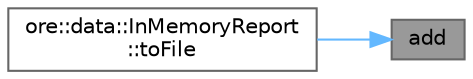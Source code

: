 digraph "add"
{
 // INTERACTIVE_SVG=YES
 // LATEX_PDF_SIZE
  bgcolor="transparent";
  edge [fontname=Helvetica,fontsize=10,labelfontname=Helvetica,labelfontsize=10];
  node [fontname=Helvetica,fontsize=10,shape=box,height=0.2,width=0.4];
  rankdir="RL";
  Node1 [label="add",height=0.2,width=0.4,color="gray40", fillcolor="grey60", style="filled", fontcolor="black",tooltip=" "];
  Node1 -> Node2 [dir="back",color="steelblue1",style="solid"];
  Node2 [label="ore::data::InMemoryReport\l::toFile",height=0.2,width=0.4,color="grey40", fillcolor="white", style="filled",URL="$classore_1_1data_1_1_in_memory_report.html#abe91a6caf015cdc4c4e53c3f03dcc103",tooltip=" "];
}
